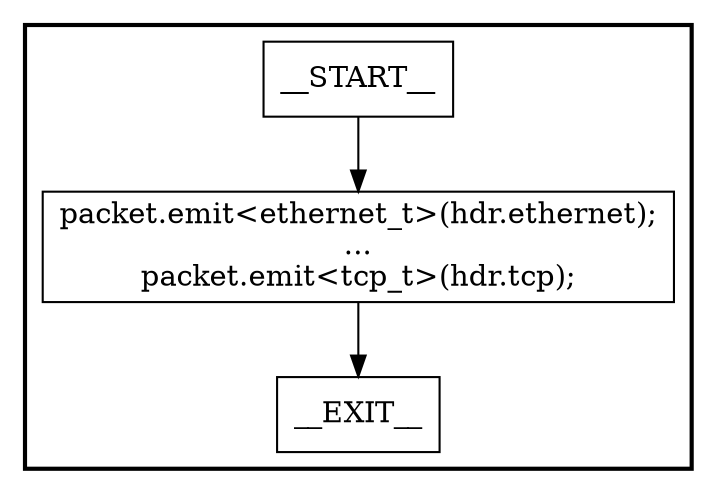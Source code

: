 digraph MyDeparser {
subgraph cluster {
graph [
label="", labeljust=r, style=bold];
0[label=__START__, margin="", shape=rectangle, style=solid];
1[label=__EXIT__, margin="", shape=rectangle, style=solid];
2[label="packet.emit<ethernet_t>(hdr.ethernet);
...
packet.emit<tcp_t>(hdr.tcp);", margin="", shape=rectangle, style=solid];
0 -> 2[label=""];
2 -> 1[label=""];
}
}
